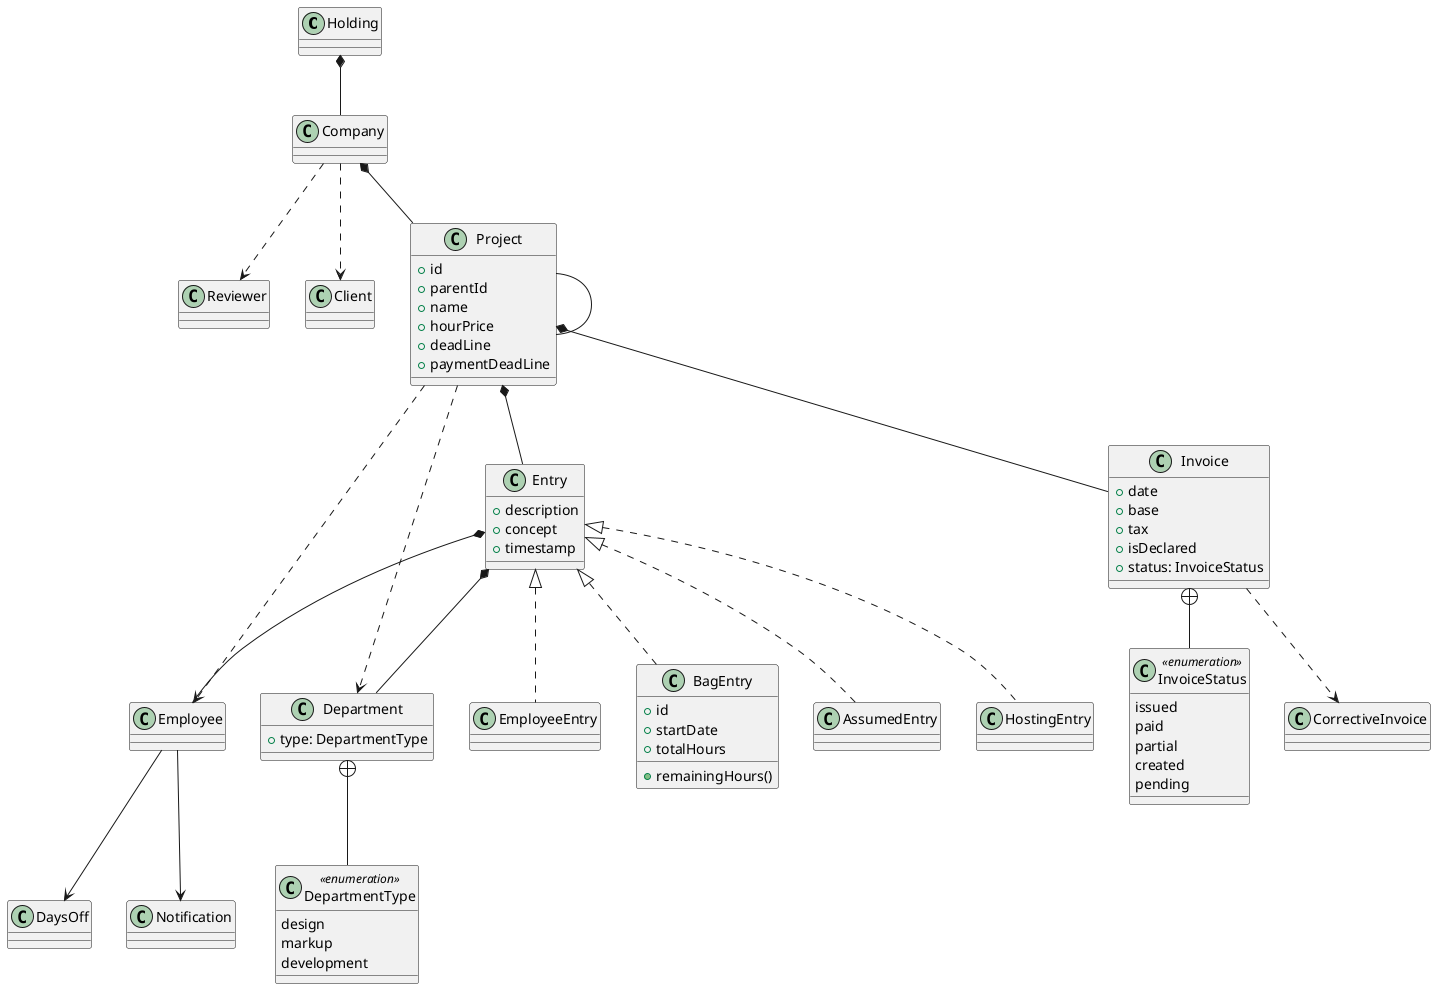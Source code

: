 @startuml
  class Holding
  class Employee
  class Reviewer
  class Client
  class Company
  class Notification
  class DaysOff
  class Project {
    + id
    + parentId
    + name
    + hourPrice
    + deadLine
    + paymentDeadLine
  }
  class Department {
    + type: DepartmentType
  }
  class DepartmentType << enumeration >> {
    design
    markup
    development
  }
  class Entry {
    + description
    + concept
    + timestamp
  }
  class EmployeeEntry implements Entry
  class BagEntry implements Entry {
    + id
    + startDate
    + totalHours
    + remainingHours()
  }
  class AssumedEntry implements Entry
  class HostingEntry implements Entry
  class Invoice {
    + date
    + base
    + tax
    + isDeclared
    + status: InvoiceStatus
  }
  class InvoiceStatus << enumeration >> {
    issued
    paid
    partial
    created
    pending
  }
  class CorrectiveInvoice
  
  Holding *-- Company
  Company *-- Project
  Company ..> Client
  Company ..> Reviewer
  Project ..> Department
  Project ..> Employee
  Project *-- Entry
  Project *-- Invoice
  Project -- Project
  Entry *-- Employee
  Entry *-- Department
  Employee --> Notification
  Employee --> DaysOff
  Invoice ..> CorrectiveInvoice
  Invoice +-- InvoiceStatus
  Department +-- DepartmentType

@enduml